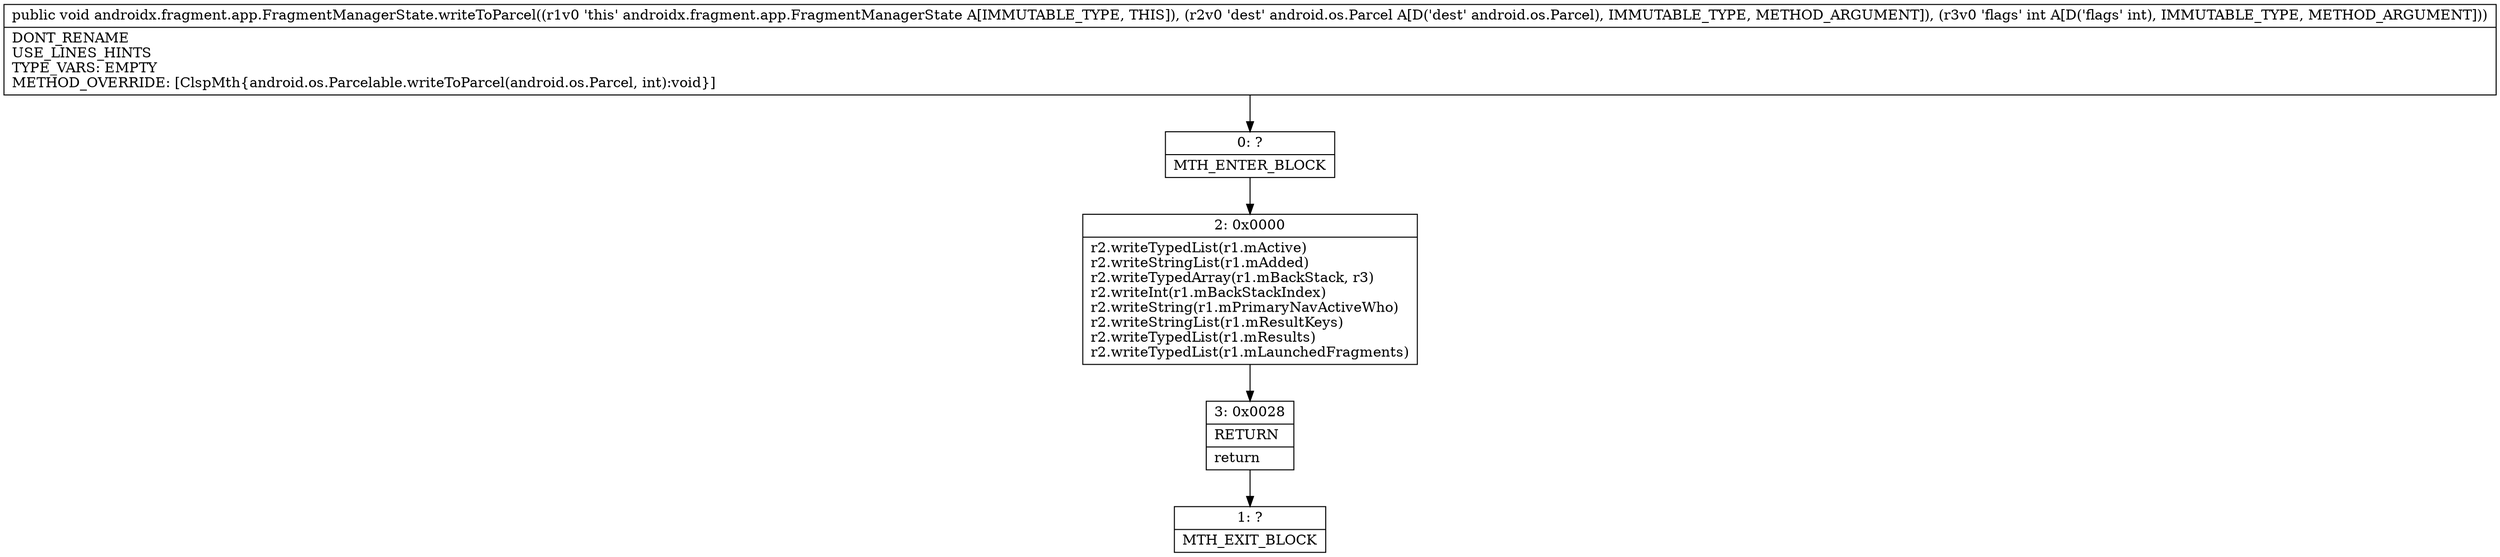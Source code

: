 digraph "CFG forandroidx.fragment.app.FragmentManagerState.writeToParcel(Landroid\/os\/Parcel;I)V" {
Node_0 [shape=record,label="{0\:\ ?|MTH_ENTER_BLOCK\l}"];
Node_2 [shape=record,label="{2\:\ 0x0000|r2.writeTypedList(r1.mActive)\lr2.writeStringList(r1.mAdded)\lr2.writeTypedArray(r1.mBackStack, r3)\lr2.writeInt(r1.mBackStackIndex)\lr2.writeString(r1.mPrimaryNavActiveWho)\lr2.writeStringList(r1.mResultKeys)\lr2.writeTypedList(r1.mResults)\lr2.writeTypedList(r1.mLaunchedFragments)\l}"];
Node_3 [shape=record,label="{3\:\ 0x0028|RETURN\l|return\l}"];
Node_1 [shape=record,label="{1\:\ ?|MTH_EXIT_BLOCK\l}"];
MethodNode[shape=record,label="{public void androidx.fragment.app.FragmentManagerState.writeToParcel((r1v0 'this' androidx.fragment.app.FragmentManagerState A[IMMUTABLE_TYPE, THIS]), (r2v0 'dest' android.os.Parcel A[D('dest' android.os.Parcel), IMMUTABLE_TYPE, METHOD_ARGUMENT]), (r3v0 'flags' int A[D('flags' int), IMMUTABLE_TYPE, METHOD_ARGUMENT]))  | DONT_RENAME\lUSE_LINES_HINTS\lTYPE_VARS: EMPTY\lMETHOD_OVERRIDE: [ClspMth\{android.os.Parcelable.writeToParcel(android.os.Parcel, int):void\}]\l}"];
MethodNode -> Node_0;Node_0 -> Node_2;
Node_2 -> Node_3;
Node_3 -> Node_1;
}

